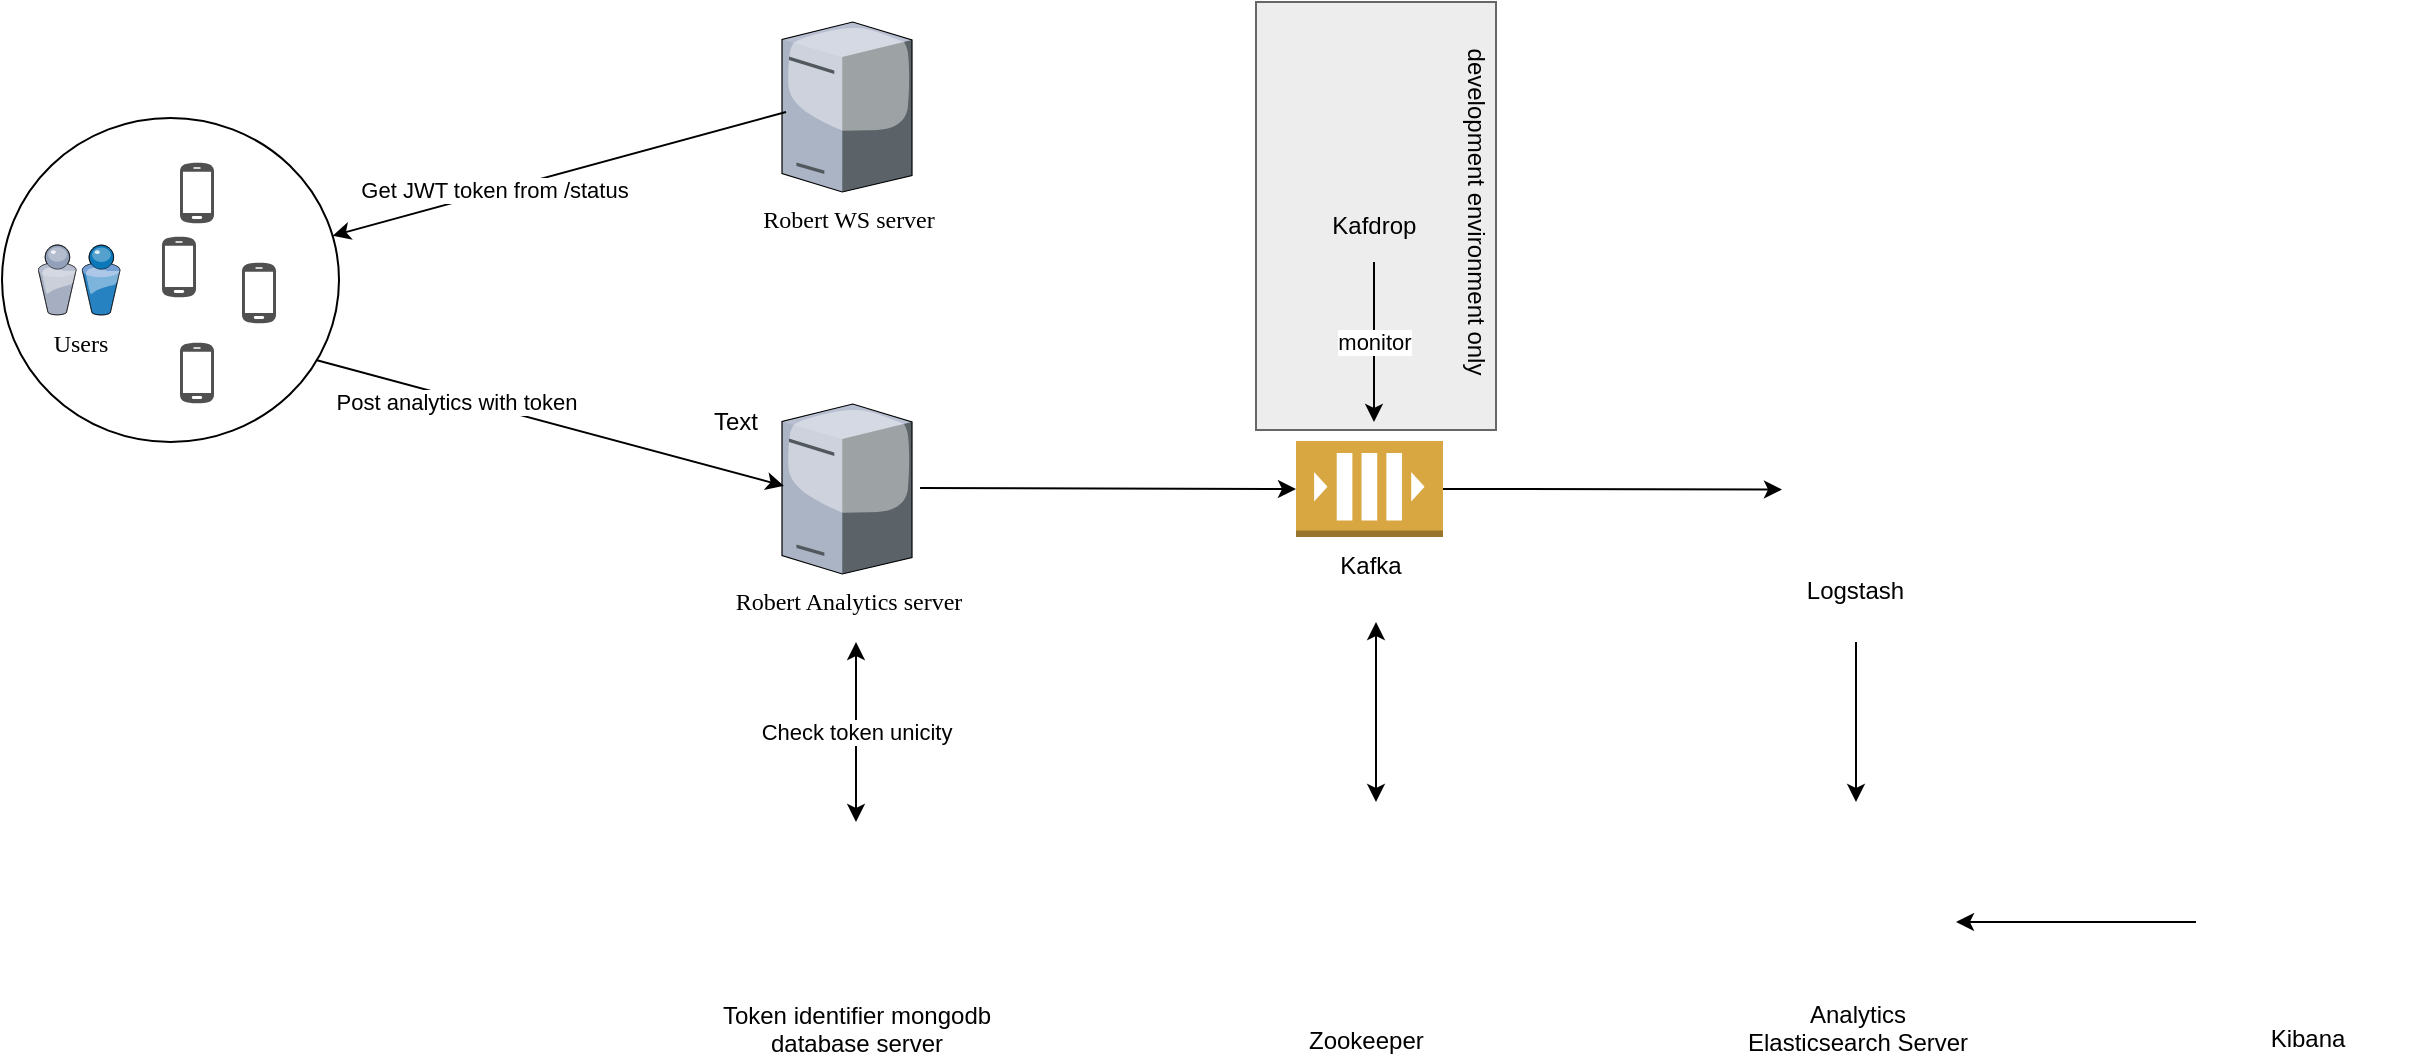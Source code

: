 <mxfile version="14.4.6" type="device"><diagram name="Page-1" id="822b0af5-4adb-64df-f703-e8dfc1f81529"><mxGraphModel dx="2062" dy="1956" grid="1" gridSize="10" guides="1" tooltips="1" connect="1" arrows="1" fold="1" page="1" pageScale="1" pageWidth="1100" pageHeight="850" background="#ffffff" math="0" shadow="0"><root><mxCell id="0"/><mxCell id="1" parent="0"/><mxCell id="Z0-cwv5_ZRlvqaP8W_dE-31" value="" style="rounded=0;whiteSpace=wrap;html=1;strokeColor=#666666;fontColor=#333333;fillColor=#EDEDED;" vertex="1" parent="1"><mxGeometry x="1300" y="-640" width="120" height="214" as="geometry"/></mxCell><mxCell id="7d933b09d9755ecc-19" value="" style="ellipse;whiteSpace=wrap;html=1;rounded=0;shadow=0;comic=0;strokeWidth=1;fontFamily=Verdana;" parent="1" vertex="1"><mxGeometry x="673" y="-582" width="168.5" height="162" as="geometry"/></mxCell><mxCell id="Z0-cwv5_ZRlvqaP8W_dE-1" value="Robert WS server" style="verticalLabelPosition=bottom;aspect=fixed;html=1;verticalAlign=top;strokeColor=none;shape=mxgraph.citrix.tower_server;rounded=0;shadow=0;comic=0;fontFamily=Verdana;" vertex="1" parent="1"><mxGeometry x="1063" y="-630" width="65" height="85" as="geometry"/></mxCell><mxCell id="Z0-cwv5_ZRlvqaP8W_dE-2" value="" style="pointerEvents=1;shadow=0;dashed=0;html=1;strokeColor=none;fillColor=#505050;labelPosition=center;verticalLabelPosition=bottom;verticalAlign=top;outlineConnect=0;align=center;shape=mxgraph.office.devices.cell_phone_android_proportional;" vertex="1" parent="1"><mxGeometry x="762" y="-560" width="17" height="31" as="geometry"/></mxCell><mxCell id="Z0-cwv5_ZRlvqaP8W_dE-3" value="" style="pointerEvents=1;shadow=0;dashed=0;html=1;strokeColor=none;fillColor=#505050;labelPosition=center;verticalLabelPosition=bottom;verticalAlign=top;outlineConnect=0;align=center;shape=mxgraph.office.devices.cell_phone_android_proportional;" vertex="1" parent="1"><mxGeometry x="753" y="-523" width="17" height="31" as="geometry"/></mxCell><mxCell id="Z0-cwv5_ZRlvqaP8W_dE-4" value="" style="pointerEvents=1;shadow=0;dashed=0;html=1;strokeColor=none;fillColor=#505050;labelPosition=center;verticalLabelPosition=bottom;verticalAlign=top;outlineConnect=0;align=center;shape=mxgraph.office.devices.cell_phone_android_proportional;" vertex="1" parent="1"><mxGeometry x="793" y="-510" width="17" height="31" as="geometry"/></mxCell><mxCell id="Z0-cwv5_ZRlvqaP8W_dE-5" value="" style="pointerEvents=1;shadow=0;dashed=0;html=1;strokeColor=none;fillColor=#505050;labelPosition=center;verticalLabelPosition=bottom;verticalAlign=top;outlineConnect=0;align=center;shape=mxgraph.office.devices.cell_phone_android_proportional;" vertex="1" parent="1"><mxGeometry x="762" y="-470" width="17" height="31" as="geometry"/></mxCell><mxCell id="Z0-cwv5_ZRlvqaP8W_dE-6" value="Users" style="verticalLabelPosition=bottom;aspect=fixed;html=1;verticalAlign=top;strokeColor=none;shape=mxgraph.citrix.users;rounded=0;shadow=0;comic=0;fontFamily=Verdana;" vertex="1" parent="1"><mxGeometry x="691" y="-518.5" width="41.05" height="35" as="geometry"/></mxCell><mxCell id="Z0-cwv5_ZRlvqaP8W_dE-8" value="&lt;div&gt;Robert Analytics server&lt;/div&gt;&lt;div&gt;&lt;br&gt;&lt;/div&gt;" style="verticalLabelPosition=bottom;aspect=fixed;html=1;verticalAlign=top;strokeColor=none;shape=mxgraph.citrix.tower_server;rounded=0;shadow=0;comic=0;fontFamily=Verdana;" vertex="1" parent="1"><mxGeometry x="1063" y="-439" width="65" height="85" as="geometry"/></mxCell><mxCell id="Z0-cwv5_ZRlvqaP8W_dE-9" value="" style="endArrow=classic;html=1;exitX=0.031;exitY=0.529;exitDx=0;exitDy=0;exitPerimeter=0;" edge="1" parent="1" source="Z0-cwv5_ZRlvqaP8W_dE-1" target="7d933b09d9755ecc-19"><mxGeometry width="50" height="50" relative="1" as="geometry"><mxPoint x="933" y="-520" as="sourcePoint"/><mxPoint x="983" y="-570" as="targetPoint"/></mxGeometry></mxCell><mxCell id="Z0-cwv5_ZRlvqaP8W_dE-10" value="Get JWT token from /status" style="edgeLabel;html=1;align=center;verticalAlign=middle;resizable=0;points=[];" vertex="1" connectable="0" parent="Z0-cwv5_ZRlvqaP8W_dE-9"><mxGeometry x="0.286" y="-1" relative="1" as="geometry"><mxPoint as="offset"/></mxGeometry></mxCell><mxCell id="Z0-cwv5_ZRlvqaP8W_dE-11" value="" style="endArrow=classic;html=1;exitX=0.932;exitY=0.747;exitDx=0;exitDy=0;exitPerimeter=0;entryX=0.015;entryY=0.482;entryDx=0;entryDy=0;entryPerimeter=0;" edge="1" parent="1" source="7d933b09d9755ecc-19" target="Z0-cwv5_ZRlvqaP8W_dE-8"><mxGeometry width="50" height="50" relative="1" as="geometry"><mxPoint x="893" y="-400" as="sourcePoint"/><mxPoint x="943" y="-450" as="targetPoint"/></mxGeometry></mxCell><mxCell id="Z0-cwv5_ZRlvqaP8W_dE-12" value="Post analytics with token" style="edgeLabel;html=1;align=center;verticalAlign=middle;resizable=0;points=[];" vertex="1" connectable="0" parent="Z0-cwv5_ZRlvqaP8W_dE-11"><mxGeometry x="-0.396" y="-2" relative="1" as="geometry"><mxPoint as="offset"/></mxGeometry></mxCell><mxCell id="Z0-cwv5_ZRlvqaP8W_dE-14" value="Kafka" style="outlineConnect=0;dashed=0;verticalLabelPosition=bottom;verticalAlign=top;align=center;html=1;shape=mxgraph.aws3.queue;fillColor=#D9A741;gradientColor=none;" vertex="1" parent="1"><mxGeometry x="1320" y="-420.5" width="73.5" height="48" as="geometry"/></mxCell><mxCell id="Z0-cwv5_ZRlvqaP8W_dE-15" value="" style="endArrow=classic;html=1;exitX=1.062;exitY=0.494;exitDx=0;exitDy=0;exitPerimeter=0;entryX=0;entryY=0.5;entryDx=0;entryDy=0;entryPerimeter=0;" edge="1" parent="1" source="Z0-cwv5_ZRlvqaP8W_dE-8" target="Z0-cwv5_ZRlvqaP8W_dE-14"><mxGeometry width="50" height="50" relative="1" as="geometry"><mxPoint x="1210" y="-370" as="sourcePoint"/><mxPoint x="1260" y="-420" as="targetPoint"/></mxGeometry></mxCell><mxCell id="Z0-cwv5_ZRlvqaP8W_dE-16" value="Logstash" style="shape=image;imageAspect=0;aspect=fixed;verticalLabelPosition=bottom;verticalAlign=top;image=https://img2.freepng.fr/20180907/aig/kisspng-elasticsearch-logstash-kibana-computer-icons-scala-elastic-logstash-logo-svg-vector-amp-png-transpa-5b9211eba9b0d8.907.jpg;" vertex="1" parent="1"><mxGeometry x="1563" y="-433" width="73.5" height="73.5" as="geometry"/></mxCell><mxCell id="Z0-cwv5_ZRlvqaP8W_dE-17" value="" style="endArrow=classic;html=1;exitX=1;exitY=0.5;exitDx=0;exitDy=0;exitPerimeter=0;entryX=0;entryY=0.5;entryDx=0;entryDy=0;" edge="1" parent="1" source="Z0-cwv5_ZRlvqaP8W_dE-14" target="Z0-cwv5_ZRlvqaP8W_dE-16"><mxGeometry width="50" height="50" relative="1" as="geometry"><mxPoint x="1430" y="-370" as="sourcePoint"/><mxPoint x="1480" y="-420" as="targetPoint"/></mxGeometry></mxCell><mxCell id="Z0-cwv5_ZRlvqaP8W_dE-19" value="Check token unicity" style="endArrow=classic;startArrow=classic;html=1;" edge="1" parent="1"><mxGeometry width="50" height="50" relative="1" as="geometry"><mxPoint x="1100" y="-230" as="sourcePoint"/><mxPoint x="1100" y="-320" as="targetPoint"/></mxGeometry></mxCell><mxCell id="Z0-cwv5_ZRlvqaP8W_dE-22" value="Zookeeper" style="shape=image;imageAspect=0;aspect=fixed;verticalLabelPosition=bottom;verticalAlign=top;image=https://raw.githubusercontent.com/docker-library/docs/f906e95d1c27856aa79ea1bd8600da51466e7b0b/zookeeper/logo.png;" vertex="1" parent="1"><mxGeometry x="1320" y="-234.5" width="70.38" height="100" as="geometry"/></mxCell><mxCell id="Z0-cwv5_ZRlvqaP8W_dE-23" value="" style="endArrow=classic;startArrow=classic;html=1;" edge="1" parent="1"><mxGeometry width="50" height="50" relative="1" as="geometry"><mxPoint x="1360" y="-240" as="sourcePoint"/><mxPoint x="1360" y="-330" as="targetPoint"/></mxGeometry></mxCell><mxCell id="Z0-cwv5_ZRlvqaP8W_dE-24" value="Kafdrop" style="shape=image;imageAspect=0;aspect=fixed;verticalLabelPosition=bottom;verticalAlign=top;image=https://raw.githubusercontent.com/wiki/obsidiandynamics/kafdrop/images/kafdrop-logo.png;" vertex="1" parent="1"><mxGeometry x="1326.59" y="-618.5" width="65.2" height="76.5" as="geometry"/></mxCell><mxCell id="Z0-cwv5_ZRlvqaP8W_dE-25" value="monitor " style="endArrow=classic;html=1;" edge="1" parent="1"><mxGeometry width="50" height="50" relative="1" as="geometry"><mxPoint x="1359" y="-510" as="sourcePoint"/><mxPoint x="1359" y="-430" as="targetPoint"/></mxGeometry></mxCell><mxCell id="Z0-cwv5_ZRlvqaP8W_dE-26" value="Kibana" style="shape=image;imageAspect=0;aspect=fixed;verticalLabelPosition=bottom;verticalAlign=top;image=https://grafikart.fr/uploads/icons/kibana.svg;" vertex="1" parent="1"><mxGeometry x="1775.5" y="-236.36" width="101" height="101" as="geometry"/></mxCell><mxCell id="Z0-cwv5_ZRlvqaP8W_dE-27" value="Analytics&#xA;Elasticsearch Server&#xA;" style="shape=image;imageAspect=0;aspect=fixed;verticalLabelPosition=bottom;verticalAlign=top;image=https://www.ambient-it.net/wp-content/uploads/2016/04/elasticsearch-logo-175.png;" vertex="1" parent="1"><mxGeometry x="1554" y="-230" width="94.04" height="82.29" as="geometry"/></mxCell><mxCell id="Z0-cwv5_ZRlvqaP8W_dE-28" value="" style="endArrow=classic;html=1;" edge="1" parent="1"><mxGeometry width="50" height="50" relative="1" as="geometry"><mxPoint x="1600" y="-320" as="sourcePoint"/><mxPoint x="1600" y="-240" as="targetPoint"/></mxGeometry></mxCell><mxCell id="Z0-cwv5_ZRlvqaP8W_dE-29" value="" style="endArrow=classic;html=1;" edge="1" parent="1"><mxGeometry width="50" height="50" relative="1" as="geometry"><mxPoint x="1770" y="-180" as="sourcePoint"/><mxPoint x="1650" y="-180" as="targetPoint"/></mxGeometry></mxCell><mxCell id="Z0-cwv5_ZRlvqaP8W_dE-30" value="Token identifier mongodb&#xA;database server" style="shape=image;imageAspect=0;aspect=fixed;verticalLabelPosition=bottom;verticalAlign=top;image=https://img2.freepng.fr/20180802/rea/kisspng-mongodb-nosql-document-oriented-database-portable-thessalon%C3%ADki-mongodb-user-group-thessalon%C3%ADki-g-5b639f094f4492.371.jpg;" vertex="1" parent="1"><mxGeometry x="1050.3" y="-214" width="100.41" height="67" as="geometry"/></mxCell><mxCell id="Z0-cwv5_ZRlvqaP8W_dE-32" value="Text" style="text;html=1;strokeColor=none;fillColor=none;align=center;verticalAlign=middle;whiteSpace=wrap;rounded=0;" vertex="1" parent="1"><mxGeometry x="1020" y="-440" width="40" height="20" as="geometry"/></mxCell><mxCell id="Z0-cwv5_ZRlvqaP8W_dE-33" value="development environment only" style="text;html=1;strokeColor=none;fillColor=none;align=center;verticalAlign=middle;whiteSpace=wrap;rounded=0;rotation=90;" vertex="1" parent="1"><mxGeometry x="1320" y="-545" width="180" height="20" as="geometry"/></mxCell></root></mxGraphModel></diagram></mxfile>
